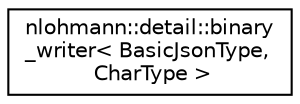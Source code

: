 digraph "Graphical Class Hierarchy"
{
 // INTERACTIVE_SVG=YES
  edge [fontname="Helvetica",fontsize="10",labelfontname="Helvetica",labelfontsize="10"];
  node [fontname="Helvetica",fontsize="10",shape=record];
  rankdir="LR";
  Node1 [label="nlohmann::detail::binary\l_writer\< BasicJsonType,\l CharType \>",height=0.2,width=0.4,color="black", fillcolor="white", style="filled",URL="$classnlohmann_1_1detail_1_1binary__writer.html",tooltip="serialization to CBOR and MessagePack values "];
}
